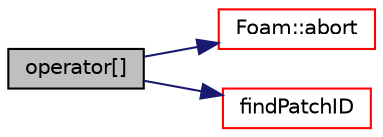 digraph "operator[]"
{
  bgcolor="transparent";
  edge [fontname="Helvetica",fontsize="10",labelfontname="Helvetica",labelfontsize="10"];
  node [fontname="Helvetica",fontsize="10",shape=record];
  rankdir="LR";
  Node739 [label="operator[]",height=0.2,width=0.4,color="black", fillcolor="grey75", style="filled", fontcolor="black"];
  Node739 -> Node740 [color="midnightblue",fontsize="10",style="solid",fontname="Helvetica"];
  Node740 [label="Foam::abort",height=0.2,width=0.4,color="red",URL="$a21851.html#a447107a607d03e417307c203fa5fb44b"];
  Node739 -> Node785 [color="midnightblue",fontsize="10",style="solid",fontname="Helvetica"];
  Node785 [label="findPatchID",height=0.2,width=0.4,color="red",URL="$a23589.html#ac89fe0aab9fe12bd4f0d3807495fe72b",tooltip="Find patch index given a name. "];
}
